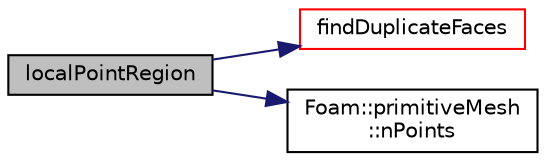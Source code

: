 digraph "localPointRegion"
{
  bgcolor="transparent";
  edge [fontname="Helvetica",fontsize="10",labelfontname="Helvetica",labelfontsize="10"];
  node [fontname="Helvetica",fontsize="10",shape=record];
  rankdir="LR";
  Node5 [label="localPointRegion",height=0.2,width=0.4,color="black", fillcolor="grey75", style="filled", fontcolor="black"];
  Node5 -> Node6 [color="midnightblue",fontsize="10",style="solid",fontname="Helvetica"];
  Node6 [label="findDuplicateFaces",height=0.2,width=0.4,color="red",URL="$a26329.html#a6a37b082fe46b394cc065a8dfa76f62c",tooltip="Helper routine to find baffles (two boundary faces using the. "];
  Node5 -> Node92 [color="midnightblue",fontsize="10",style="solid",fontname="Helvetica"];
  Node92 [label="Foam::primitiveMesh\l::nPoints",height=0.2,width=0.4,color="black",URL="$a28685.html#a1c886a784a597459dbf2d9470798e9dd"];
}
